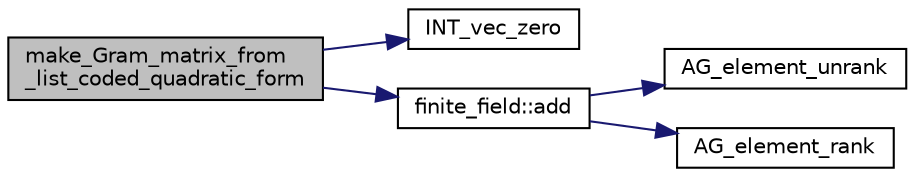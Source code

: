 digraph "make_Gram_matrix_from_list_coded_quadratic_form"
{
  edge [fontname="Helvetica",fontsize="10",labelfontname="Helvetica",labelfontsize="10"];
  node [fontname="Helvetica",fontsize="10",shape=record];
  rankdir="LR";
  Node535 [label="make_Gram_matrix_from\l_list_coded_quadratic_form",height=0.2,width=0.4,color="black", fillcolor="grey75", style="filled", fontcolor="black"];
  Node535 -> Node536 [color="midnightblue",fontsize="10",style="solid",fontname="Helvetica"];
  Node536 [label="INT_vec_zero",height=0.2,width=0.4,color="black", fillcolor="white", style="filled",URL="$df/dbf/sajeeb_8_c.html#aa8c9c7977203577026080f546fe4980f"];
  Node535 -> Node537 [color="midnightblue",fontsize="10",style="solid",fontname="Helvetica"];
  Node537 [label="finite_field::add",height=0.2,width=0.4,color="black", fillcolor="white", style="filled",URL="$df/d5a/classfinite__field.html#a8f12328a27500f3c7be0c849ebbc9d14"];
  Node537 -> Node538 [color="midnightblue",fontsize="10",style="solid",fontname="Helvetica"];
  Node538 [label="AG_element_unrank",height=0.2,width=0.4,color="black", fillcolor="white", style="filled",URL="$d4/d67/geometry_8h.html#a4a33b86c87b2879b97cfa1327abe2885"];
  Node537 -> Node539 [color="midnightblue",fontsize="10",style="solid",fontname="Helvetica"];
  Node539 [label="AG_element_rank",height=0.2,width=0.4,color="black", fillcolor="white", style="filled",URL="$d4/d67/geometry_8h.html#ab2ac908d07dd8038fd996e26bdc75c17"];
}
